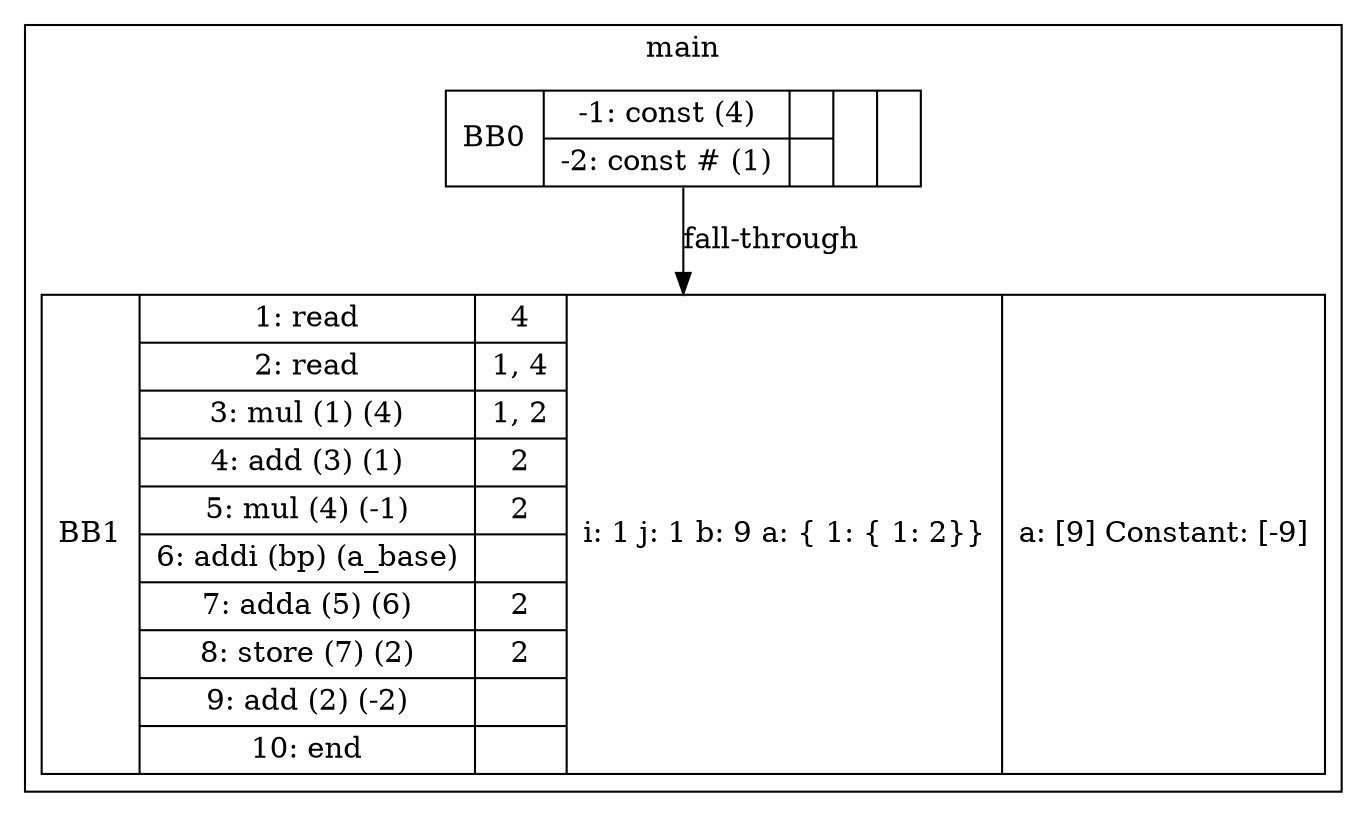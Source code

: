 digraph G{
			bb0[shape=record, weight=0, label="<b>BB0|{-1: const (4) |-2: const # (1) }|{|}|{}|{}"];
		bb1[shape=record, weight=1, label="<b>BB1|{1: read  |2: read  |3: mul (1) (4)|4: add (3) (1)|5: mul (4) (-1)|6: addi (bp) (a_base)|7: adda (5) (6)|8: store (7) (2)|9: add (2) (-2)|10: end  }|{4|1, 4|1, 2|2|2||2|2||}|{    i: 1
    j: 1
    b: 9
    a: 
\{      1: 
\{        1: 2
\}\}}|{    a: [9]
    Constant: [-9]
}"];
	
subgraph cluster_main{
rankdir=LR;
	label=main
			bb0:s->bb1:n[label="fall-through"];
		
}
}